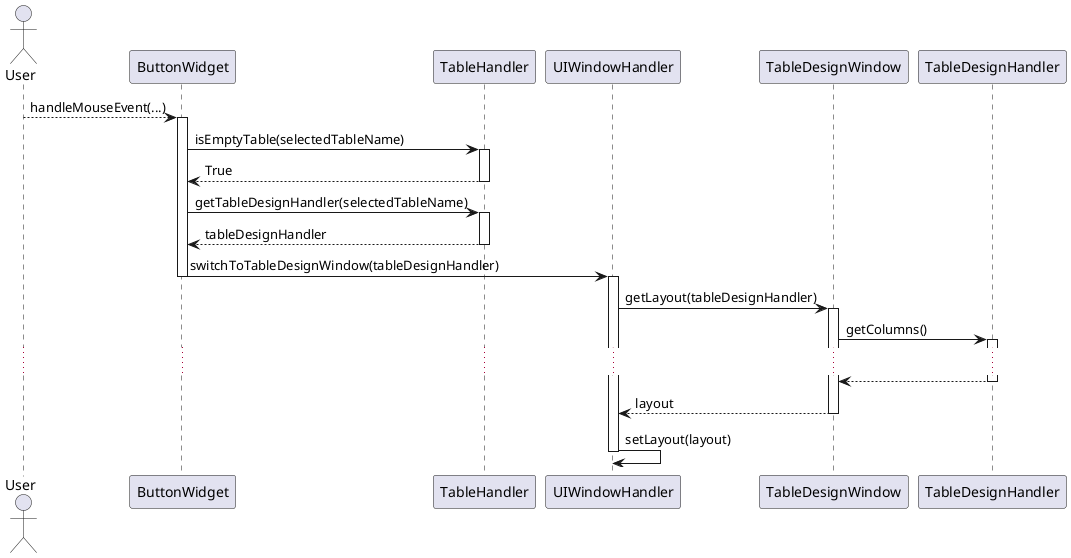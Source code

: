 @startuml
Actor User
User --> ButtonWidget: handleMouseEvent(...)
activate ButtonWidget

ButtonWidget -> TableHandler: isEmptyTable(selectedTableName)
activate TableHandler
ButtonWidget <-- TableHandler: True
deactivate TableHandler
ButtonWidget -> TableHandler: getTableDesignHandler(selectedTableName)
activate TableHandler
ButtonWidget <-- TableHandler: tableDesignHandler
deactivate TableHandler
ButtonWidget -> UIWindowHandler: switchToTableDesignWindow(tableDesignHandler)
deactivate ButtonWidget
activate UIWindowHandler
UIWindowHandler -> TableDesignWindow: getLayout(tableDesignHandler)
activate TableDesignWindow
TableDesignWindow -> TableDesignHandler: getColumns()
activate TableDesignHandler
...
TableDesignWindow <-- TableDesignHandler:
deactivate TableDesignHandler
UIWindowHandler <-- TableDesignWindow: layout
deactivate TableDesignWindow
UIWindowHandler -> UIWindowHandler: setLayout(layout)
deactivate UIWindowHandler

@enduml